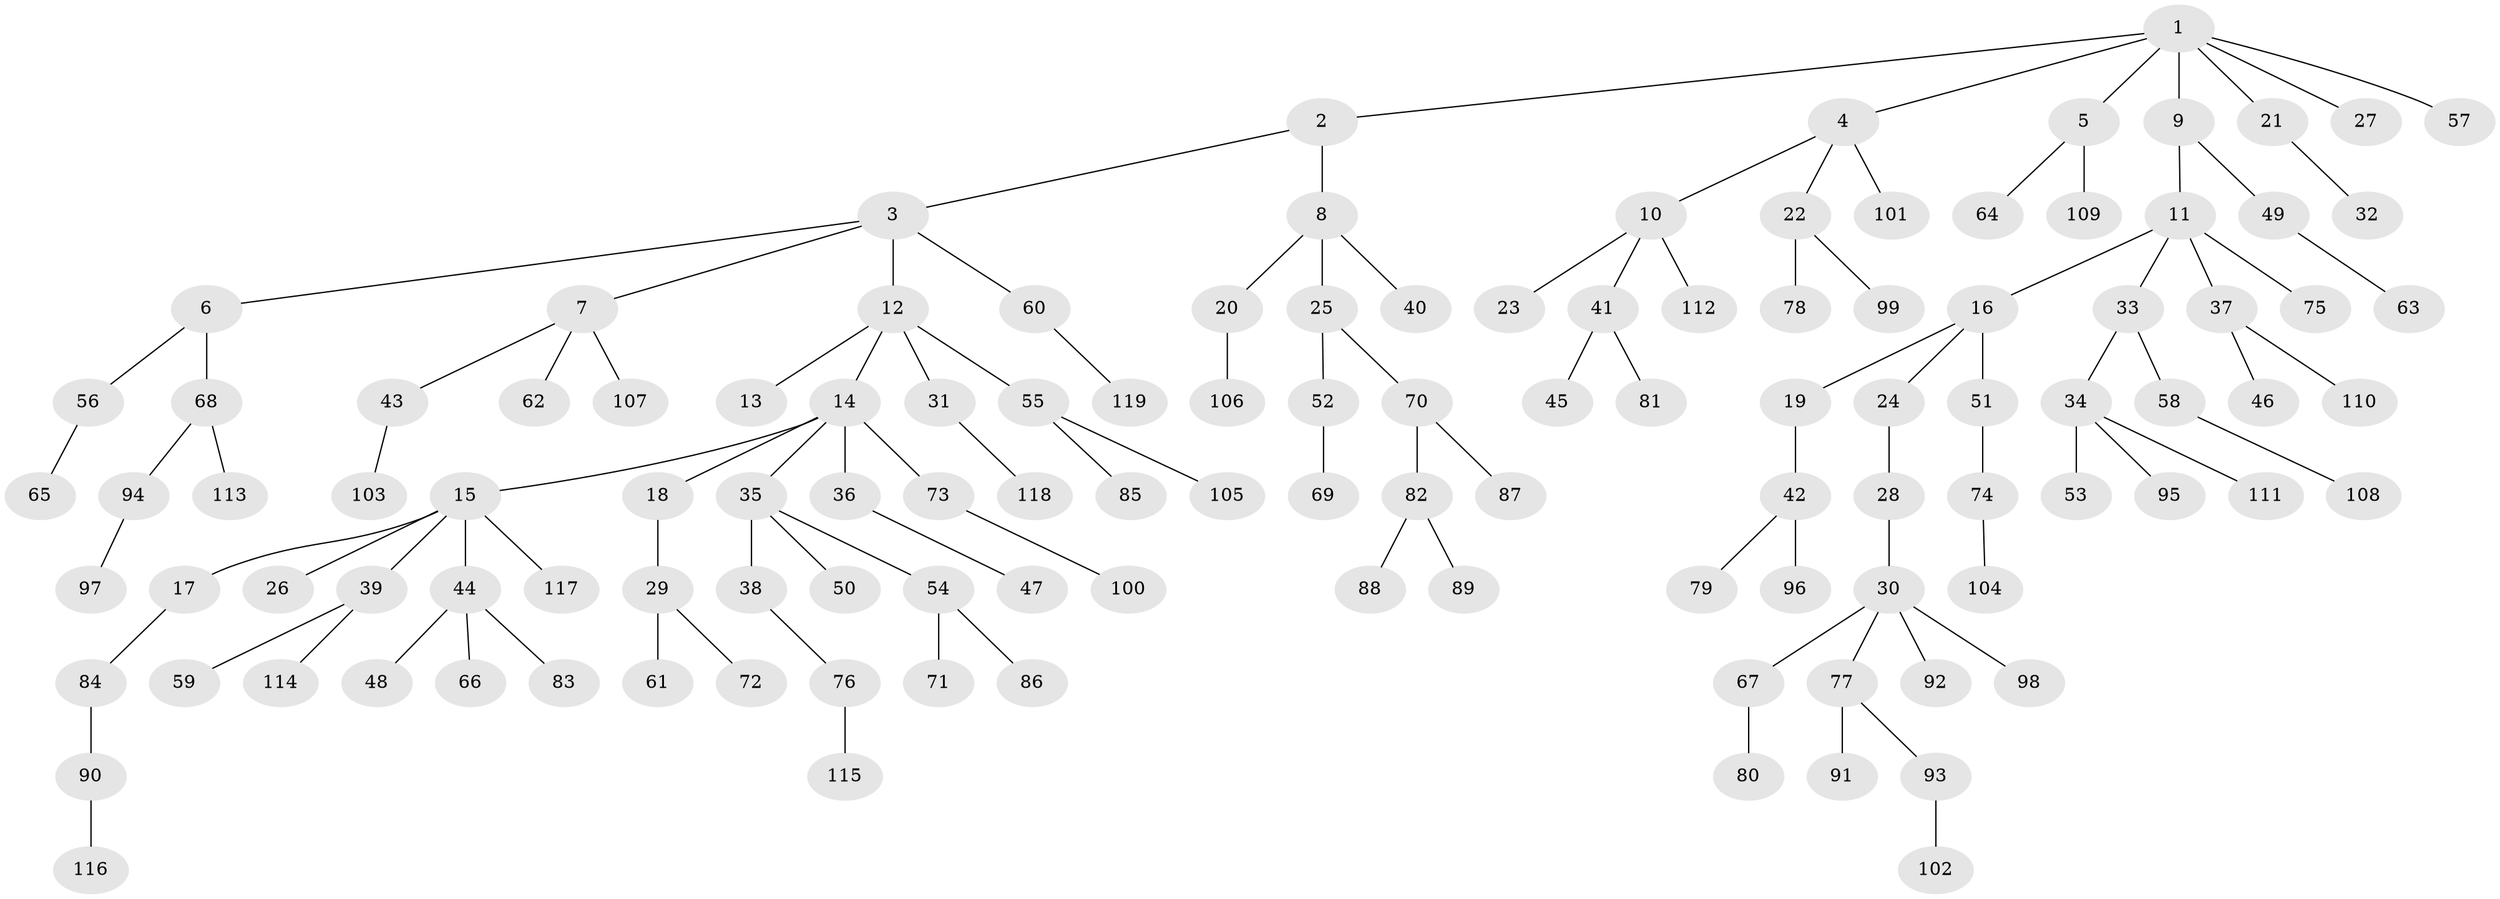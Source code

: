 // Generated by graph-tools (version 1.1) at 2025/11/02/27/25 16:11:25]
// undirected, 119 vertices, 118 edges
graph export_dot {
graph [start="1"]
  node [color=gray90,style=filled];
  1;
  2;
  3;
  4;
  5;
  6;
  7;
  8;
  9;
  10;
  11;
  12;
  13;
  14;
  15;
  16;
  17;
  18;
  19;
  20;
  21;
  22;
  23;
  24;
  25;
  26;
  27;
  28;
  29;
  30;
  31;
  32;
  33;
  34;
  35;
  36;
  37;
  38;
  39;
  40;
  41;
  42;
  43;
  44;
  45;
  46;
  47;
  48;
  49;
  50;
  51;
  52;
  53;
  54;
  55;
  56;
  57;
  58;
  59;
  60;
  61;
  62;
  63;
  64;
  65;
  66;
  67;
  68;
  69;
  70;
  71;
  72;
  73;
  74;
  75;
  76;
  77;
  78;
  79;
  80;
  81;
  82;
  83;
  84;
  85;
  86;
  87;
  88;
  89;
  90;
  91;
  92;
  93;
  94;
  95;
  96;
  97;
  98;
  99;
  100;
  101;
  102;
  103;
  104;
  105;
  106;
  107;
  108;
  109;
  110;
  111;
  112;
  113;
  114;
  115;
  116;
  117;
  118;
  119;
  1 -- 2;
  1 -- 4;
  1 -- 5;
  1 -- 9;
  1 -- 21;
  1 -- 27;
  1 -- 57;
  2 -- 3;
  2 -- 8;
  3 -- 6;
  3 -- 7;
  3 -- 12;
  3 -- 60;
  4 -- 10;
  4 -- 22;
  4 -- 101;
  5 -- 64;
  5 -- 109;
  6 -- 56;
  6 -- 68;
  7 -- 43;
  7 -- 62;
  7 -- 107;
  8 -- 20;
  8 -- 25;
  8 -- 40;
  9 -- 11;
  9 -- 49;
  10 -- 23;
  10 -- 41;
  10 -- 112;
  11 -- 16;
  11 -- 33;
  11 -- 37;
  11 -- 75;
  12 -- 13;
  12 -- 14;
  12 -- 31;
  12 -- 55;
  14 -- 15;
  14 -- 18;
  14 -- 35;
  14 -- 36;
  14 -- 73;
  15 -- 17;
  15 -- 26;
  15 -- 39;
  15 -- 44;
  15 -- 117;
  16 -- 19;
  16 -- 24;
  16 -- 51;
  17 -- 84;
  18 -- 29;
  19 -- 42;
  20 -- 106;
  21 -- 32;
  22 -- 78;
  22 -- 99;
  24 -- 28;
  25 -- 52;
  25 -- 70;
  28 -- 30;
  29 -- 61;
  29 -- 72;
  30 -- 67;
  30 -- 77;
  30 -- 92;
  30 -- 98;
  31 -- 118;
  33 -- 34;
  33 -- 58;
  34 -- 53;
  34 -- 95;
  34 -- 111;
  35 -- 38;
  35 -- 50;
  35 -- 54;
  36 -- 47;
  37 -- 46;
  37 -- 110;
  38 -- 76;
  39 -- 59;
  39 -- 114;
  41 -- 45;
  41 -- 81;
  42 -- 79;
  42 -- 96;
  43 -- 103;
  44 -- 48;
  44 -- 66;
  44 -- 83;
  49 -- 63;
  51 -- 74;
  52 -- 69;
  54 -- 71;
  54 -- 86;
  55 -- 85;
  55 -- 105;
  56 -- 65;
  58 -- 108;
  60 -- 119;
  67 -- 80;
  68 -- 94;
  68 -- 113;
  70 -- 82;
  70 -- 87;
  73 -- 100;
  74 -- 104;
  76 -- 115;
  77 -- 91;
  77 -- 93;
  82 -- 88;
  82 -- 89;
  84 -- 90;
  90 -- 116;
  93 -- 102;
  94 -- 97;
}
